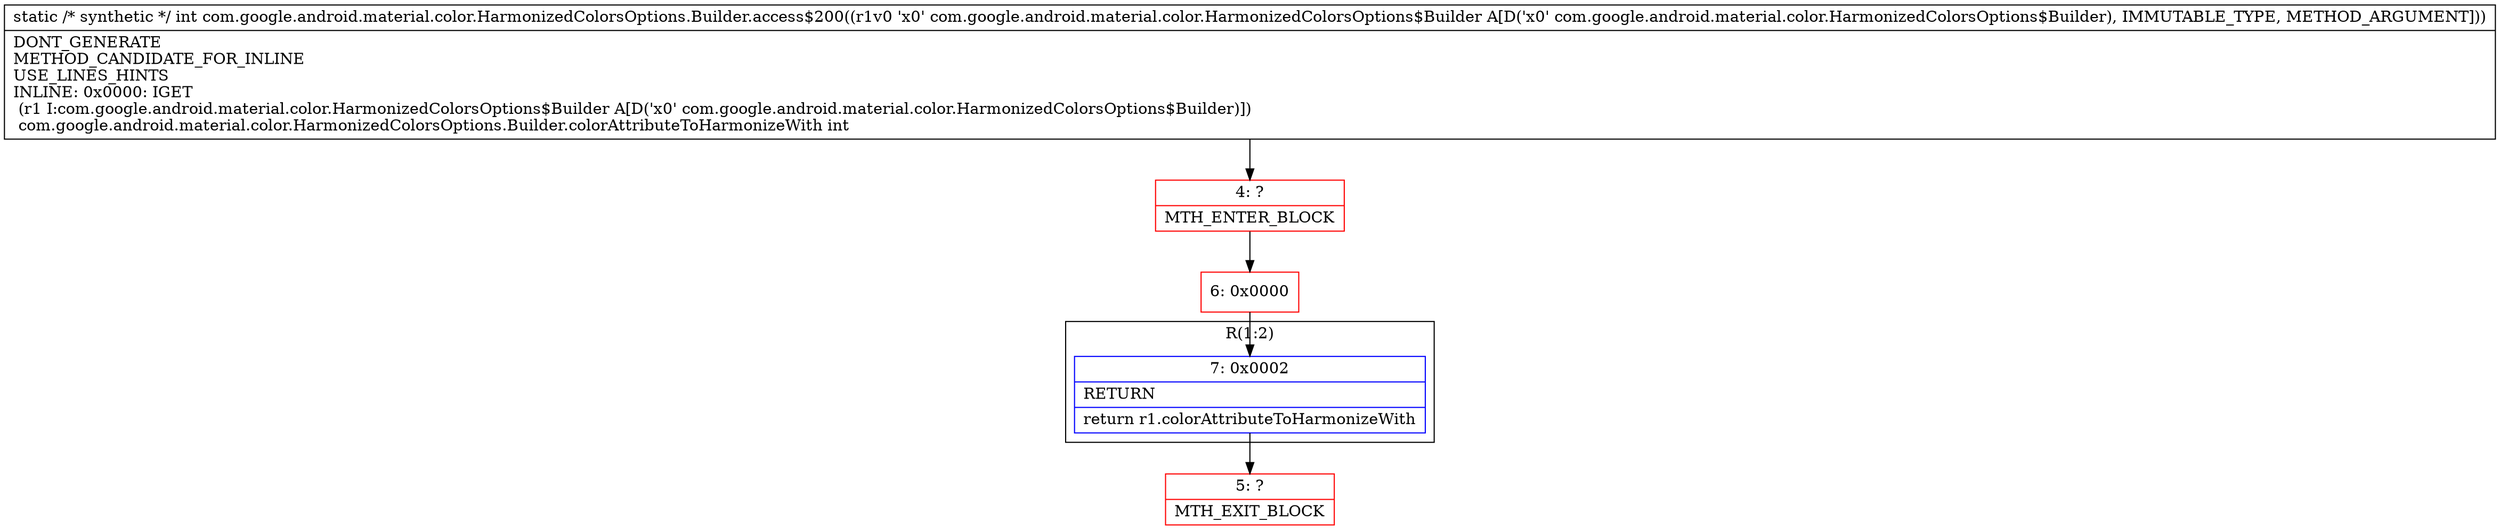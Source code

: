digraph "CFG forcom.google.android.material.color.HarmonizedColorsOptions.Builder.access$200(Lcom\/google\/android\/material\/color\/HarmonizedColorsOptions$Builder;)I" {
subgraph cluster_Region_1762487682 {
label = "R(1:2)";
node [shape=record,color=blue];
Node_7 [shape=record,label="{7\:\ 0x0002|RETURN\l|return r1.colorAttributeToHarmonizeWith\l}"];
}
Node_4 [shape=record,color=red,label="{4\:\ ?|MTH_ENTER_BLOCK\l}"];
Node_6 [shape=record,color=red,label="{6\:\ 0x0000}"];
Node_5 [shape=record,color=red,label="{5\:\ ?|MTH_EXIT_BLOCK\l}"];
MethodNode[shape=record,label="{static \/* synthetic *\/ int com.google.android.material.color.HarmonizedColorsOptions.Builder.access$200((r1v0 'x0' com.google.android.material.color.HarmonizedColorsOptions$Builder A[D('x0' com.google.android.material.color.HarmonizedColorsOptions$Builder), IMMUTABLE_TYPE, METHOD_ARGUMENT]))  | DONT_GENERATE\lMETHOD_CANDIDATE_FOR_INLINE\lUSE_LINES_HINTS\lINLINE: 0x0000: IGET  \l  (r1 I:com.google.android.material.color.HarmonizedColorsOptions$Builder A[D('x0' com.google.android.material.color.HarmonizedColorsOptions$Builder)])\l com.google.android.material.color.HarmonizedColorsOptions.Builder.colorAttributeToHarmonizeWith int\l}"];
MethodNode -> Node_4;Node_7 -> Node_5;
Node_4 -> Node_6;
Node_6 -> Node_7;
}

